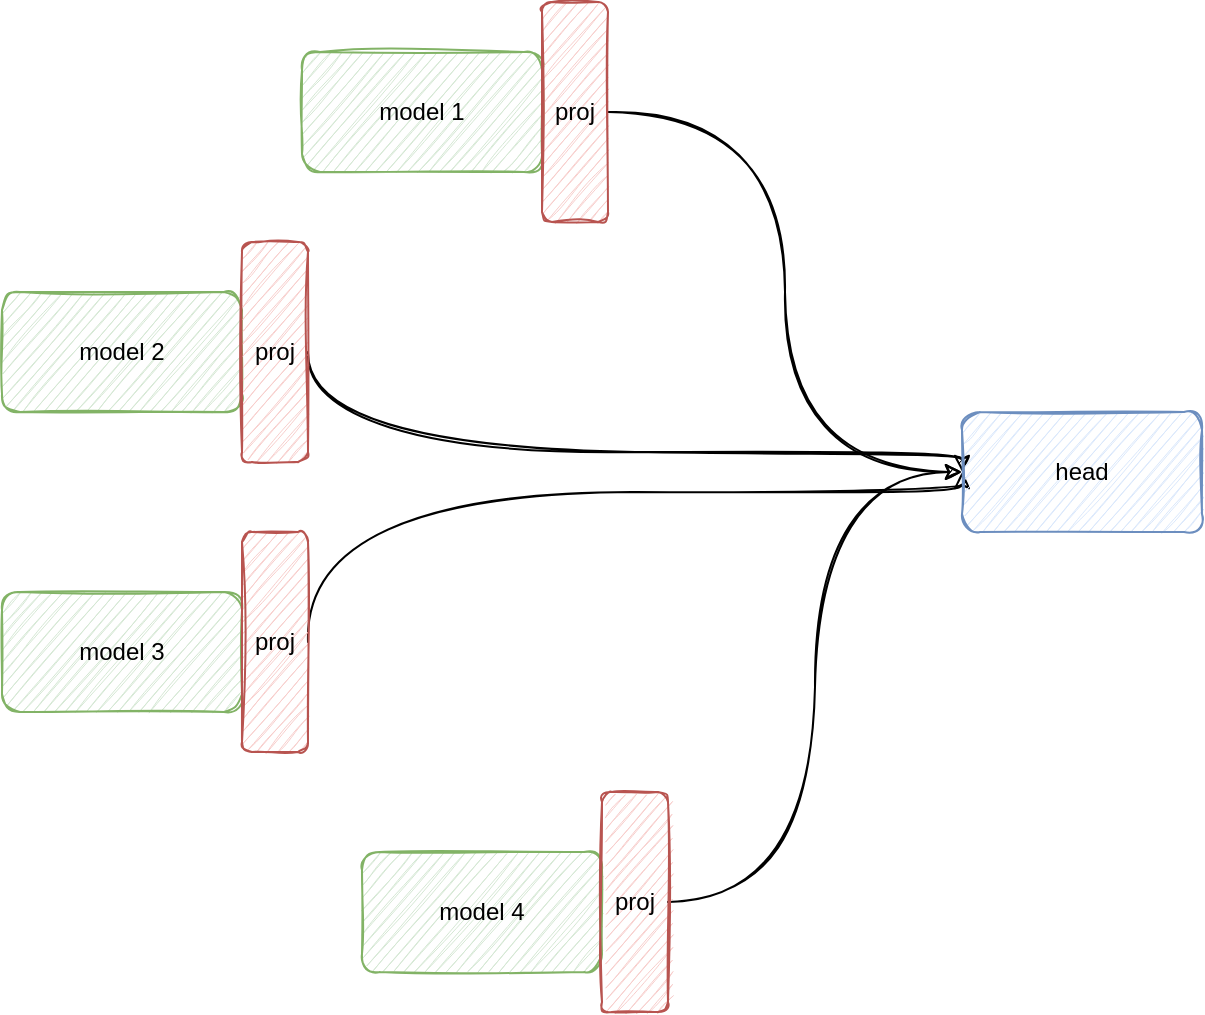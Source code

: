 <mxfile>
    <diagram id="MZzXj7uEOa1VxI7XK7Vi" name="Page-1">
        <mxGraphModel dx="1389" dy="276" grid="1" gridSize="10" guides="1" tooltips="1" connect="1" arrows="1" fold="1" page="1" pageScale="1" pageWidth="413" pageHeight="583" math="0" shadow="0">
            <root>
                <mxCell id="0"/>
                <mxCell id="1" parent="0"/>
                <mxCell id="2" value="model 1" style="rounded=1;whiteSpace=wrap;html=1;sketch=1;fillColor=#d5e8d4;strokeColor=#82b366;" vertex="1" parent="1">
                    <mxGeometry x="210" y="90" width="120" height="60" as="geometry"/>
                </mxCell>
                <mxCell id="3" value="&lt;span&gt;model 2&lt;/span&gt;" style="rounded=1;whiteSpace=wrap;html=1;sketch=1;fillColor=#d5e8d4;strokeColor=#82b366;" vertex="1" parent="1">
                    <mxGeometry x="60" y="210" width="120" height="60" as="geometry"/>
                </mxCell>
                <mxCell id="4" value="&lt;span&gt;model 3&lt;/span&gt;" style="rounded=1;whiteSpace=wrap;html=1;sketch=1;fillColor=#d5e8d4;strokeColor=#82b366;" vertex="1" parent="1">
                    <mxGeometry x="60" y="360" width="120" height="60" as="geometry"/>
                </mxCell>
                <mxCell id="5" value="&lt;span&gt;model 4&lt;/span&gt;" style="rounded=1;whiteSpace=wrap;html=1;sketch=1;fillColor=#d5e8d4;strokeColor=#82b366;" vertex="1" parent="1">
                    <mxGeometry x="240" y="490" width="120" height="60" as="geometry"/>
                </mxCell>
                <mxCell id="13" style="edgeStyle=orthogonalEdgeStyle;html=1;exitX=1;exitY=0.5;exitDx=0;exitDy=0;sketch=1;curved=1;" edge="1" parent="1" source="7">
                    <mxGeometry relative="1" as="geometry">
                        <mxPoint x="540" y="300" as="targetPoint"/>
                        <Array as="points">
                            <mxPoint x="213" y="290"/>
                            <mxPoint x="540" y="290"/>
                        </Array>
                    </mxGeometry>
                </mxCell>
                <mxCell id="7" value="proj" style="rounded=1;whiteSpace=wrap;html=1;sketch=1;fillColor=#f8cecc;strokeColor=#b85450;" vertex="1" parent="1">
                    <mxGeometry x="180" y="185" width="33" height="110" as="geometry"/>
                </mxCell>
                <mxCell id="14" style="edgeStyle=orthogonalEdgeStyle;html=1;exitX=1;exitY=0.5;exitDx=0;exitDy=0;sketch=1;curved=1;" edge="1" parent="1" source="8">
                    <mxGeometry relative="1" as="geometry">
                        <mxPoint x="540" y="300" as="targetPoint"/>
                        <Array as="points">
                            <mxPoint x="213" y="310"/>
                            <mxPoint x="540" y="310"/>
                        </Array>
                    </mxGeometry>
                </mxCell>
                <mxCell id="8" value="&lt;span&gt;proj&lt;/span&gt;" style="rounded=1;whiteSpace=wrap;html=1;sketch=1;fillColor=#f8cecc;strokeColor=#b85450;" vertex="1" parent="1">
                    <mxGeometry x="180" y="330" width="33" height="110" as="geometry"/>
                </mxCell>
                <mxCell id="15" style="edgeStyle=orthogonalEdgeStyle;html=1;exitX=1;exitY=0.5;exitDx=0;exitDy=0;entryX=0;entryY=0.5;entryDx=0;entryDy=0;sketch=1;curved=1;" edge="1" parent="1" source="9" target="11">
                    <mxGeometry relative="1" as="geometry"/>
                </mxCell>
                <mxCell id="9" value="&lt;span&gt;proj&lt;/span&gt;" style="rounded=1;whiteSpace=wrap;html=1;sketch=1;fillColor=#f8cecc;strokeColor=#b85450;" vertex="1" parent="1">
                    <mxGeometry x="360" y="460" width="33" height="110" as="geometry"/>
                </mxCell>
                <mxCell id="12" style="edgeStyle=orthogonalEdgeStyle;html=1;exitX=1;exitY=0.5;exitDx=0;exitDy=0;entryX=0;entryY=0.5;entryDx=0;entryDy=0;sketch=1;curved=1;" edge="1" parent="1" source="10" target="11">
                    <mxGeometry relative="1" as="geometry"/>
                </mxCell>
                <mxCell id="10" value="&lt;span&gt;proj&lt;/span&gt;" style="rounded=1;whiteSpace=wrap;html=1;sketch=1;fillColor=#f8cecc;strokeColor=#b85450;" vertex="1" parent="1">
                    <mxGeometry x="330" y="65" width="33" height="110" as="geometry"/>
                </mxCell>
                <mxCell id="11" value="&lt;span&gt;head&lt;/span&gt;" style="rounded=1;whiteSpace=wrap;html=1;sketch=1;fillColor=#dae8fc;strokeColor=#6c8ebf;" vertex="1" parent="1">
                    <mxGeometry x="540" y="270" width="120" height="60" as="geometry"/>
                </mxCell>
            </root>
        </mxGraphModel>
    </diagram>
</mxfile>